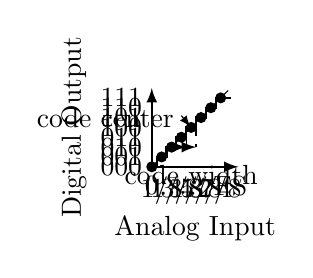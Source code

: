 \begin{tikzpicture}
	
	% axes
	\draw[-latex, thick] (0,0) -- (1.1,0) node[midway, below, yshift = -5mm] {Analog Input};
	\draw[-latex, thick] (0,0) -- (0,1) node[midway, above, rotate=90, yshift = 7mm] {Digital Output};
	% x- labels
	\draw	(0,0) node[anchor=north ] {0}
			(0.125,0) node[anchor=north ] {1/8}
			(0.250,0) node[anchor=north ] {1/4}
			(0.375,0) node[anchor=north ] {3/8}
			(0.5,0) node[anchor=north ] {1/2}
			(0.625,0) node[anchor=north ] {5/8}
			(0.750,0) node[anchor=north ] {3/4}
			(0.875,0) node[anchor=north ] {7/8}
			(1,0) node[anchor=north ] {FS};
			
	%y-labels		
	\draw	(0,0) node[anchor=east] {000}
			(0, 0.125) node[anchor=east] {001}
			(0, 0.250) node[anchor=east] {010}
			(0, 0.375) node[anchor= east] {011}
			(0, 0.5) node[anchor= east] {100}
			(0, 0.625) node[anchor= east] {101}
			(0, 0.750) node[anchor= east] {110}
			(0, 0.875) node[anchor= east] {111};
	
	
	\draw[dashed] (0,0) -- (1,1);
	\draw [thick] (0,0) -- (0.062,0) -- (0.062, 0.125) -- (0.188, 0.125) -- (0.188, 0.250) -- (0.312, 0.250) --  (0.312, 0.375) -- (0.438, 0.375) -- (0.438, 0.5) -- (0.562,  0.5) -- (0.562,  0.625) -- (0.688,  0.625) -- (0.688,  0.750) -- (0.812,  0.750) -- (0.812,  0.875) -- (0.938,  0.875) --  (1, 0.875) ;
	\draw (0,0) node[circle, fill = black, inner sep=0pt, minimum size = 4pt] {};
	\draw (0.125,0.125) node[circle, fill = black, inner sep=0pt,  minimum size = 4pt] {};
	\draw (0.25,0.25) node[circle, fill = black, inner sep=0pt, minimum size = 4pt] {};
	\draw (0.375,0.375) node[circle, fill = black, inner sep=0pt, minimum size = 4pt] {};
	\draw (0.5,0.5) node[circle, fill = black, inner sep=0pt, minimum size = 4pt] {};
	\draw (0.625,0.625) node[circle, fill = black, inner sep=0pt, minimum size = 4pt] {};
	\draw (0.75,0.75) node[circle, fill = black, inner sep=0pt, minimum size = 4pt] {};
	\draw (0.875,0.875) node[circle, fill = black, inner sep=0pt, minimum size = 4pt] {};
	
	
	\draw [-latex] (0.375, 0.65) -- (0.49, 0.51) node[near start, anchor = east] {code center};
	
	\draw[dashed] (0.438, 0.375) -- (0.438, 0.25);
	\draw[dashed] (0.562, 0.5) -- (0.562, 0.25);
	\draw[latex-latex, thick] (0.438, 0.25) -- (0.562, 0.25) node[midway, below, yshift = -1 mm] {code width};
	
\end{tikzpicture}